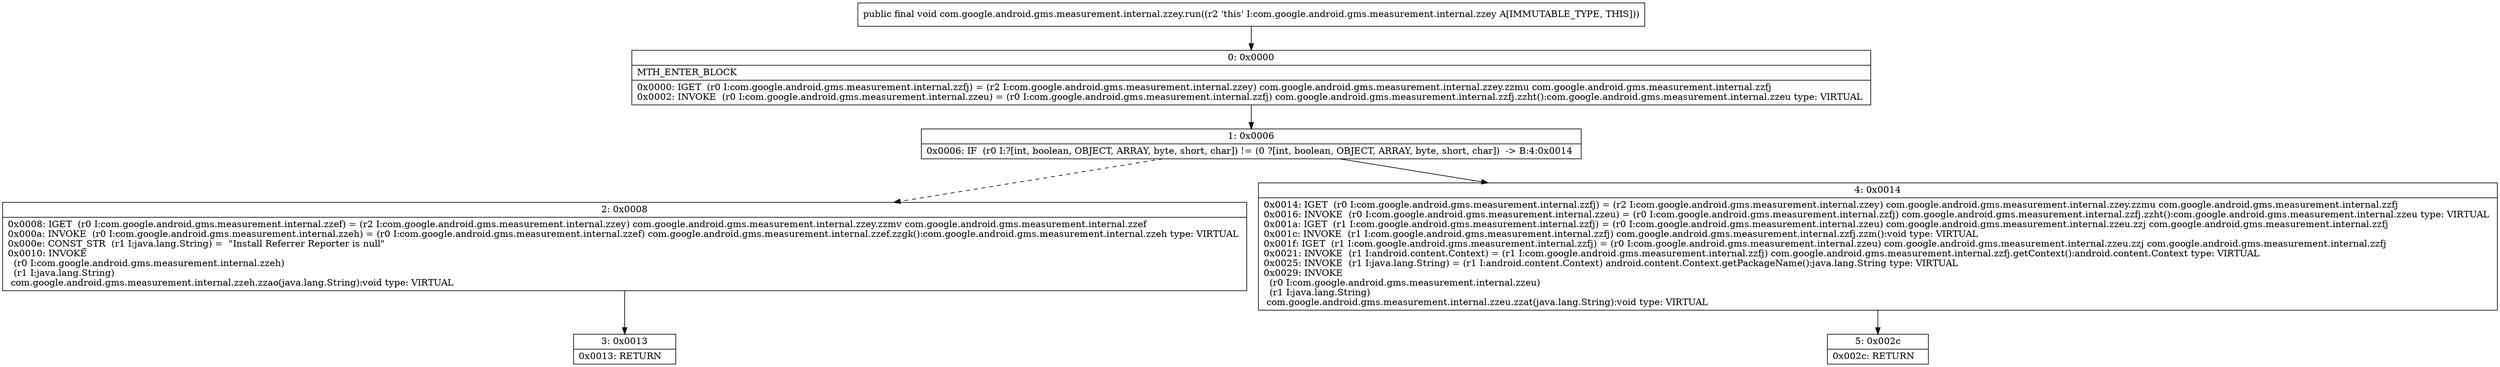 digraph "CFG forcom.google.android.gms.measurement.internal.zzey.run()V" {
Node_0 [shape=record,label="{0\:\ 0x0000|MTH_ENTER_BLOCK\l|0x0000: IGET  (r0 I:com.google.android.gms.measurement.internal.zzfj) = (r2 I:com.google.android.gms.measurement.internal.zzey) com.google.android.gms.measurement.internal.zzey.zzmu com.google.android.gms.measurement.internal.zzfj \l0x0002: INVOKE  (r0 I:com.google.android.gms.measurement.internal.zzeu) = (r0 I:com.google.android.gms.measurement.internal.zzfj) com.google.android.gms.measurement.internal.zzfj.zzht():com.google.android.gms.measurement.internal.zzeu type: VIRTUAL \l}"];
Node_1 [shape=record,label="{1\:\ 0x0006|0x0006: IF  (r0 I:?[int, boolean, OBJECT, ARRAY, byte, short, char]) != (0 ?[int, boolean, OBJECT, ARRAY, byte, short, char])  \-\> B:4:0x0014 \l}"];
Node_2 [shape=record,label="{2\:\ 0x0008|0x0008: IGET  (r0 I:com.google.android.gms.measurement.internal.zzef) = (r2 I:com.google.android.gms.measurement.internal.zzey) com.google.android.gms.measurement.internal.zzey.zzmv com.google.android.gms.measurement.internal.zzef \l0x000a: INVOKE  (r0 I:com.google.android.gms.measurement.internal.zzeh) = (r0 I:com.google.android.gms.measurement.internal.zzef) com.google.android.gms.measurement.internal.zzef.zzgk():com.google.android.gms.measurement.internal.zzeh type: VIRTUAL \l0x000e: CONST_STR  (r1 I:java.lang.String) =  \"Install Referrer Reporter is null\" \l0x0010: INVOKE  \l  (r0 I:com.google.android.gms.measurement.internal.zzeh)\l  (r1 I:java.lang.String)\l com.google.android.gms.measurement.internal.zzeh.zzao(java.lang.String):void type: VIRTUAL \l}"];
Node_3 [shape=record,label="{3\:\ 0x0013|0x0013: RETURN   \l}"];
Node_4 [shape=record,label="{4\:\ 0x0014|0x0014: IGET  (r0 I:com.google.android.gms.measurement.internal.zzfj) = (r2 I:com.google.android.gms.measurement.internal.zzey) com.google.android.gms.measurement.internal.zzey.zzmu com.google.android.gms.measurement.internal.zzfj \l0x0016: INVOKE  (r0 I:com.google.android.gms.measurement.internal.zzeu) = (r0 I:com.google.android.gms.measurement.internal.zzfj) com.google.android.gms.measurement.internal.zzfj.zzht():com.google.android.gms.measurement.internal.zzeu type: VIRTUAL \l0x001a: IGET  (r1 I:com.google.android.gms.measurement.internal.zzfj) = (r0 I:com.google.android.gms.measurement.internal.zzeu) com.google.android.gms.measurement.internal.zzeu.zzj com.google.android.gms.measurement.internal.zzfj \l0x001c: INVOKE  (r1 I:com.google.android.gms.measurement.internal.zzfj) com.google.android.gms.measurement.internal.zzfj.zzm():void type: VIRTUAL \l0x001f: IGET  (r1 I:com.google.android.gms.measurement.internal.zzfj) = (r0 I:com.google.android.gms.measurement.internal.zzeu) com.google.android.gms.measurement.internal.zzeu.zzj com.google.android.gms.measurement.internal.zzfj \l0x0021: INVOKE  (r1 I:android.content.Context) = (r1 I:com.google.android.gms.measurement.internal.zzfj) com.google.android.gms.measurement.internal.zzfj.getContext():android.content.Context type: VIRTUAL \l0x0025: INVOKE  (r1 I:java.lang.String) = (r1 I:android.content.Context) android.content.Context.getPackageName():java.lang.String type: VIRTUAL \l0x0029: INVOKE  \l  (r0 I:com.google.android.gms.measurement.internal.zzeu)\l  (r1 I:java.lang.String)\l com.google.android.gms.measurement.internal.zzeu.zzat(java.lang.String):void type: VIRTUAL \l}"];
Node_5 [shape=record,label="{5\:\ 0x002c|0x002c: RETURN   \l}"];
MethodNode[shape=record,label="{public final void com.google.android.gms.measurement.internal.zzey.run((r2 'this' I:com.google.android.gms.measurement.internal.zzey A[IMMUTABLE_TYPE, THIS])) }"];
MethodNode -> Node_0;
Node_0 -> Node_1;
Node_1 -> Node_2[style=dashed];
Node_1 -> Node_4;
Node_2 -> Node_3;
Node_4 -> Node_5;
}

